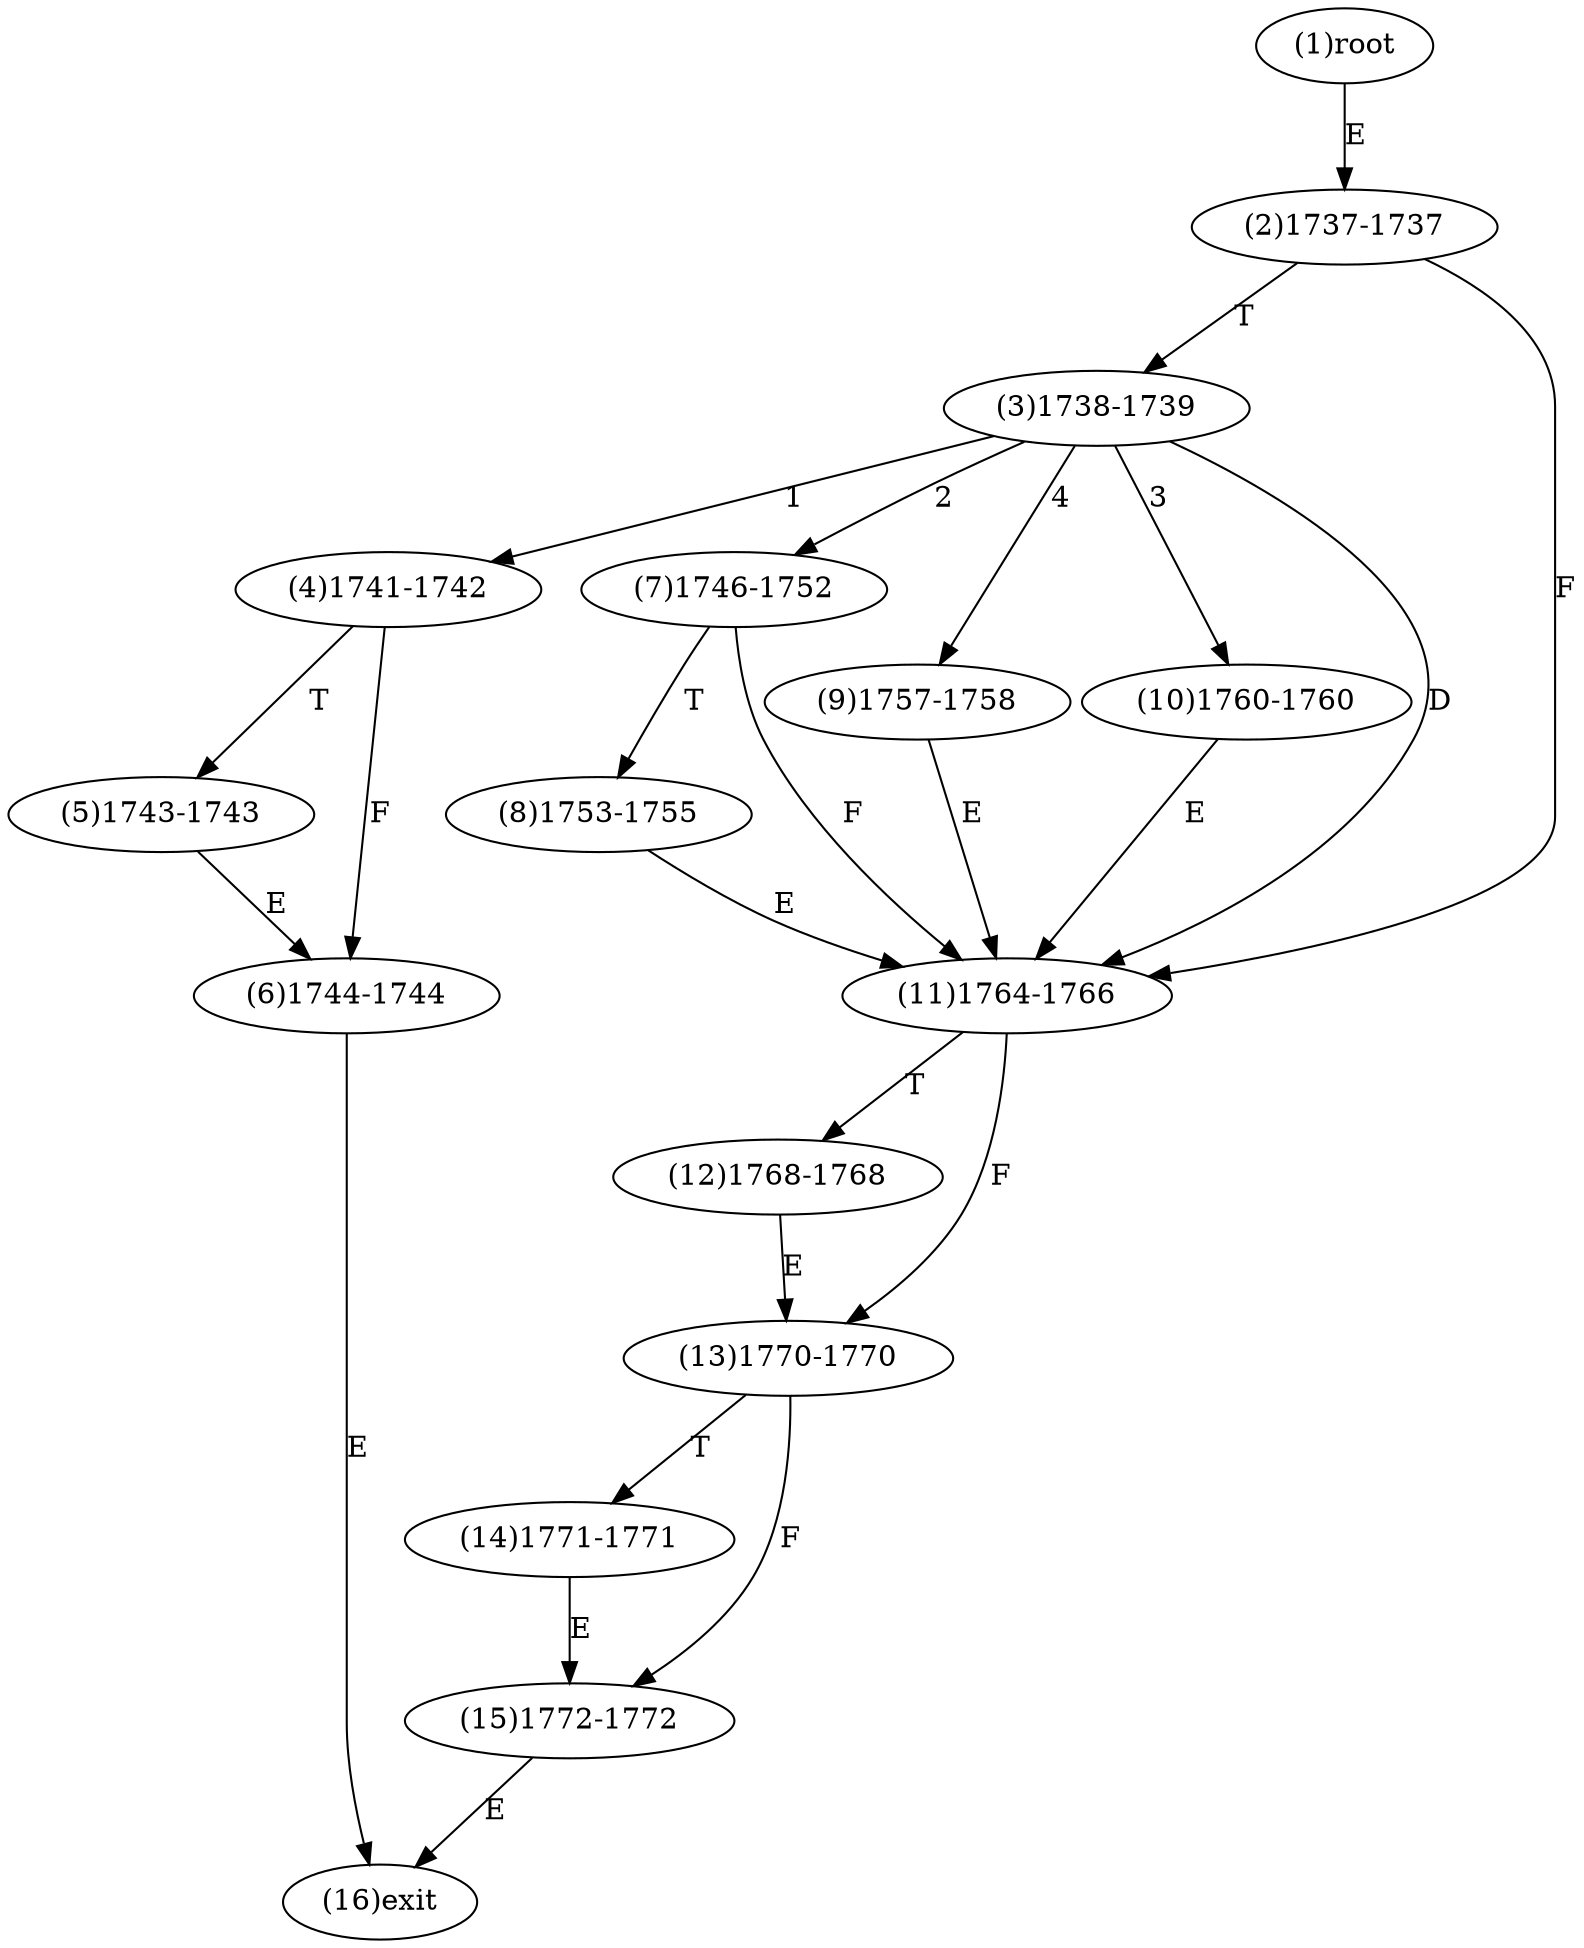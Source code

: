 digraph "" { 
1[ label="(1)root"];
2[ label="(2)1737-1737"];
3[ label="(3)1738-1739"];
4[ label="(4)1741-1742"];
5[ label="(5)1743-1743"];
6[ label="(6)1744-1744"];
7[ label="(7)1746-1752"];
8[ label="(8)1753-1755"];
9[ label="(9)1757-1758"];
10[ label="(10)1760-1760"];
11[ label="(11)1764-1766"];
12[ label="(12)1768-1768"];
13[ label="(13)1770-1770"];
14[ label="(14)1771-1771"];
15[ label="(15)1772-1772"];
16[ label="(16)exit"];
1->2[ label="E"];
2->11[ label="F"];
2->3[ label="T"];
3->4[ label="1"];
3->7[ label="2"];
3->10[ label="3"];
3->9[ label="4"];
3->11[ label="D"];
4->6[ label="F"];
4->5[ label="T"];
5->6[ label="E"];
6->16[ label="E"];
7->11[ label="F"];
7->8[ label="T"];
8->11[ label="E"];
9->11[ label="E"];
10->11[ label="E"];
11->13[ label="F"];
11->12[ label="T"];
12->13[ label="E"];
13->15[ label="F"];
13->14[ label="T"];
14->15[ label="E"];
15->16[ label="E"];
}